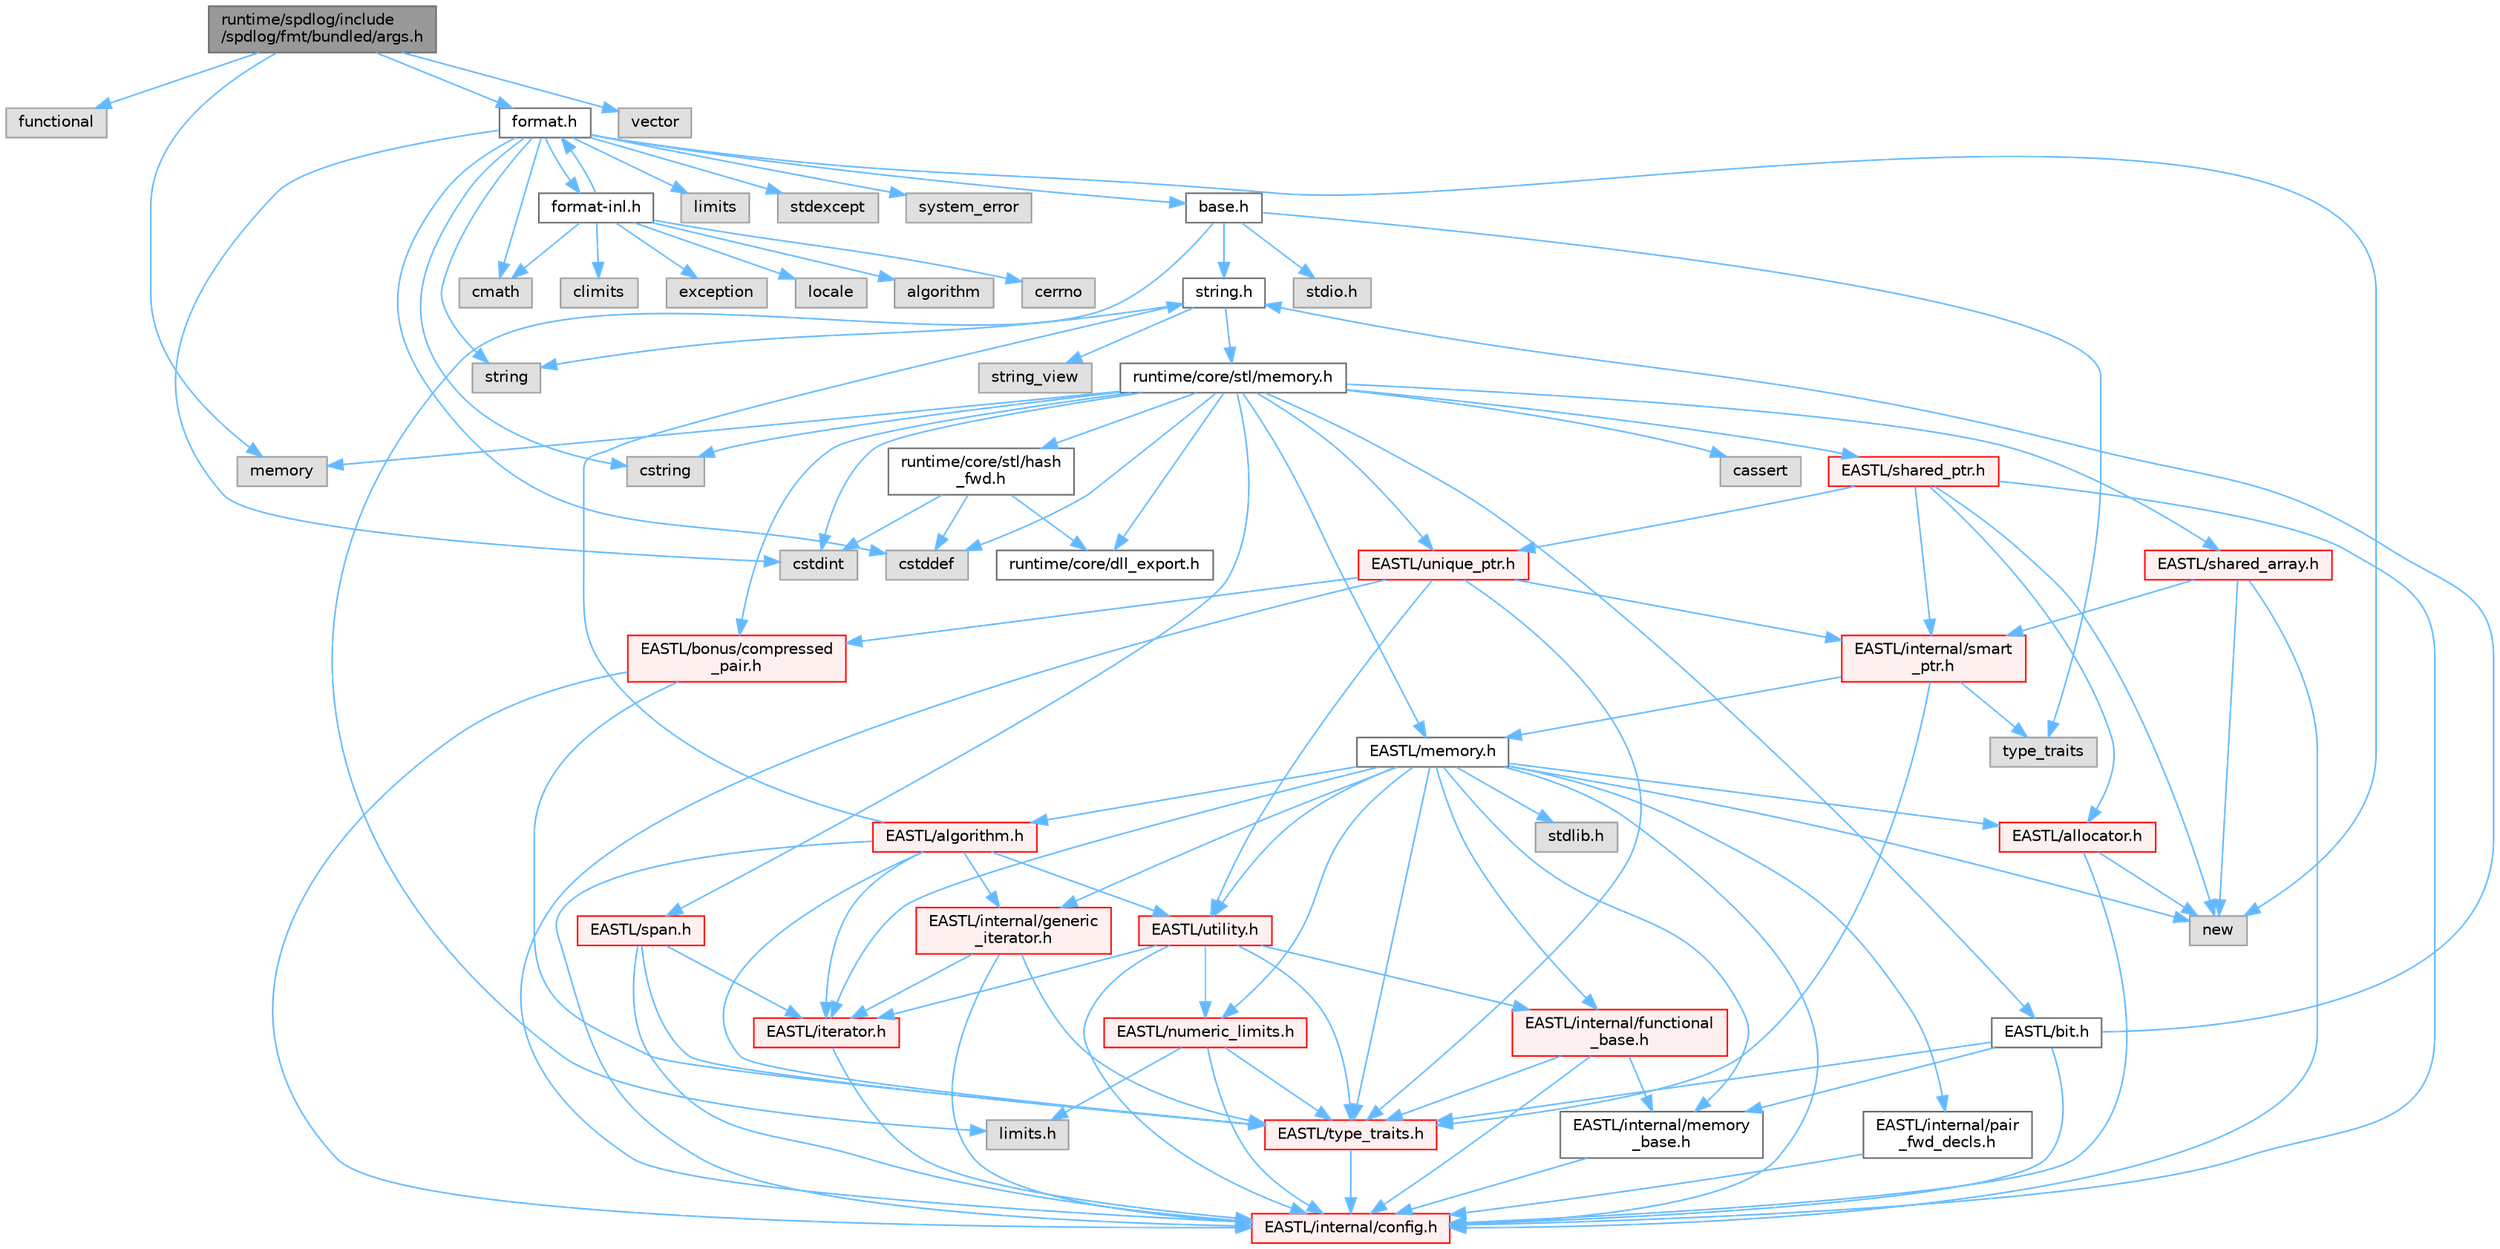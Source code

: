 digraph "runtime/spdlog/include/spdlog/fmt/bundled/args.h"
{
 // LATEX_PDF_SIZE
  bgcolor="transparent";
  edge [fontname=Helvetica,fontsize=10,labelfontname=Helvetica,labelfontsize=10];
  node [fontname=Helvetica,fontsize=10,shape=box,height=0.2,width=0.4];
  Node1 [id="Node000001",label="runtime/spdlog/include\l/spdlog/fmt/bundled/args.h",height=0.2,width=0.4,color="gray40", fillcolor="grey60", style="filled", fontcolor="black",tooltip=" "];
  Node1 -> Node2 [id="edge111_Node000001_Node000002",color="steelblue1",style="solid",tooltip=" "];
  Node2 [id="Node000002",label="functional",height=0.2,width=0.4,color="grey60", fillcolor="#E0E0E0", style="filled",tooltip=" "];
  Node1 -> Node3 [id="edge112_Node000001_Node000003",color="steelblue1",style="solid",tooltip=" "];
  Node3 [id="Node000003",label="memory",height=0.2,width=0.4,color="grey60", fillcolor="#E0E0E0", style="filled",tooltip=" "];
  Node1 -> Node4 [id="edge113_Node000001_Node000004",color="steelblue1",style="solid",tooltip=" "];
  Node4 [id="Node000004",label="vector",height=0.2,width=0.4,color="grey60", fillcolor="#E0E0E0", style="filled",tooltip=" "];
  Node1 -> Node5 [id="edge114_Node000001_Node000005",color="steelblue1",style="solid",tooltip=" "];
  Node5 [id="Node000005",label="format.h",height=0.2,width=0.4,color="grey40", fillcolor="white", style="filled",URL="$spdlog_2include_2spdlog_2fmt_2bundled_2format_8h.html",tooltip=" "];
  Node5 -> Node6 [id="edge115_Node000005_Node000006",color="steelblue1",style="solid",tooltip=" "];
  Node6 [id="Node000006",label="base.h",height=0.2,width=0.4,color="grey40", fillcolor="white", style="filled",URL="$base_8h.html",tooltip=" "];
  Node6 -> Node7 [id="edge116_Node000006_Node000007",color="steelblue1",style="solid",tooltip=" "];
  Node7 [id="Node000007",label="limits.h",height=0.2,width=0.4,color="grey60", fillcolor="#E0E0E0", style="filled",tooltip=" "];
  Node6 -> Node8 [id="edge117_Node000006_Node000008",color="steelblue1",style="solid",tooltip=" "];
  Node8 [id="Node000008",label="stdio.h",height=0.2,width=0.4,color="grey60", fillcolor="#E0E0E0", style="filled",tooltip=" "];
  Node6 -> Node9 [id="edge118_Node000006_Node000009",color="steelblue1",style="solid",tooltip=" "];
  Node9 [id="Node000009",label="string.h",height=0.2,width=0.4,color="grey40", fillcolor="white", style="filled",URL="$string_8h.html",tooltip=" "];
  Node9 -> Node10 [id="edge119_Node000009_Node000010",color="steelblue1",style="solid",tooltip=" "];
  Node10 [id="Node000010",label="string",height=0.2,width=0.4,color="grey60", fillcolor="#E0E0E0", style="filled",tooltip=" "];
  Node9 -> Node11 [id="edge120_Node000009_Node000011",color="steelblue1",style="solid",tooltip=" "];
  Node11 [id="Node000011",label="string_view",height=0.2,width=0.4,color="grey60", fillcolor="#E0E0E0", style="filled",tooltip=" "];
  Node9 -> Node12 [id="edge121_Node000009_Node000012",color="steelblue1",style="solid",tooltip=" "];
  Node12 [id="Node000012",label="runtime/core/stl/memory.h",height=0.2,width=0.4,color="grey40", fillcolor="white", style="filled",URL="$core_2stl_2memory_8h.html",tooltip=" "];
  Node12 -> Node13 [id="edge122_Node000012_Node000013",color="steelblue1",style="solid",tooltip=" "];
  Node13 [id="Node000013",label="cstddef",height=0.2,width=0.4,color="grey60", fillcolor="#E0E0E0", style="filled",tooltip=" "];
  Node12 -> Node14 [id="edge123_Node000012_Node000014",color="steelblue1",style="solid",tooltip=" "];
  Node14 [id="Node000014",label="cstdint",height=0.2,width=0.4,color="grey60", fillcolor="#E0E0E0", style="filled",tooltip=" "];
  Node12 -> Node15 [id="edge124_Node000012_Node000015",color="steelblue1",style="solid",tooltip=" "];
  Node15 [id="Node000015",label="cassert",height=0.2,width=0.4,color="grey60", fillcolor="#E0E0E0", style="filled",tooltip=" "];
  Node12 -> Node3 [id="edge125_Node000012_Node000003",color="steelblue1",style="solid",tooltip=" "];
  Node12 -> Node16 [id="edge126_Node000012_Node000016",color="steelblue1",style="solid",tooltip=" "];
  Node16 [id="Node000016",label="cstring",height=0.2,width=0.4,color="grey60", fillcolor="#E0E0E0", style="filled",tooltip=" "];
  Node12 -> Node17 [id="edge127_Node000012_Node000017",color="steelblue1",style="solid",tooltip=" "];
  Node17 [id="Node000017",label="EASTL/bit.h",height=0.2,width=0.4,color="grey40", fillcolor="white", style="filled",URL="$bit_8h.html",tooltip=" "];
  Node17 -> Node18 [id="edge128_Node000017_Node000018",color="steelblue1",style="solid",tooltip=" "];
  Node18 [id="Node000018",label="EASTL/internal/config.h",height=0.2,width=0.4,color="red", fillcolor="#FFF0F0", style="filled",URL="$config_8h.html",tooltip=" "];
  Node17 -> Node27 [id="edge129_Node000017_Node000027",color="steelblue1",style="solid",tooltip=" "];
  Node27 [id="Node000027",label="EASTL/internal/memory\l_base.h",height=0.2,width=0.4,color="grey40", fillcolor="white", style="filled",URL="$memory__base_8h.html",tooltip=" "];
  Node27 -> Node18 [id="edge130_Node000027_Node000018",color="steelblue1",style="solid",tooltip=" "];
  Node17 -> Node28 [id="edge131_Node000017_Node000028",color="steelblue1",style="solid",tooltip=" "];
  Node28 [id="Node000028",label="EASTL/type_traits.h",height=0.2,width=0.4,color="red", fillcolor="#FFF0F0", style="filled",URL="$_e_a_s_t_l_2include_2_e_a_s_t_l_2type__traits_8h.html",tooltip=" "];
  Node28 -> Node18 [id="edge132_Node000028_Node000018",color="steelblue1",style="solid",tooltip=" "];
  Node17 -> Node9 [id="edge133_Node000017_Node000009",color="steelblue1",style="solid",tooltip=" "];
  Node12 -> Node37 [id="edge134_Node000012_Node000037",color="steelblue1",style="solid",tooltip=" "];
  Node37 [id="Node000037",label="EASTL/memory.h",height=0.2,width=0.4,color="grey40", fillcolor="white", style="filled",URL="$_e_a_s_t_l_2include_2_e_a_s_t_l_2memory_8h.html",tooltip=" "];
  Node37 -> Node18 [id="edge135_Node000037_Node000018",color="steelblue1",style="solid",tooltip=" "];
  Node37 -> Node27 [id="edge136_Node000037_Node000027",color="steelblue1",style="solid",tooltip=" "];
  Node37 -> Node38 [id="edge137_Node000037_Node000038",color="steelblue1",style="solid",tooltip=" "];
  Node38 [id="Node000038",label="EASTL/internal/generic\l_iterator.h",height=0.2,width=0.4,color="red", fillcolor="#FFF0F0", style="filled",URL="$generic__iterator_8h.html",tooltip=" "];
  Node38 -> Node18 [id="edge138_Node000038_Node000018",color="steelblue1",style="solid",tooltip=" "];
  Node38 -> Node39 [id="edge139_Node000038_Node000039",color="steelblue1",style="solid",tooltip=" "];
  Node39 [id="Node000039",label="EASTL/iterator.h",height=0.2,width=0.4,color="red", fillcolor="#FFF0F0", style="filled",URL="$_e_a_s_t_l_2include_2_e_a_s_t_l_2iterator_8h.html",tooltip=" "];
  Node39 -> Node18 [id="edge140_Node000039_Node000018",color="steelblue1",style="solid",tooltip=" "];
  Node38 -> Node28 [id="edge141_Node000038_Node000028",color="steelblue1",style="solid",tooltip=" "];
  Node37 -> Node42 [id="edge142_Node000037_Node000042",color="steelblue1",style="solid",tooltip=" "];
  Node42 [id="Node000042",label="EASTL/internal/pair\l_fwd_decls.h",height=0.2,width=0.4,color="grey40", fillcolor="white", style="filled",URL="$pair__fwd__decls_8h.html",tooltip=" "];
  Node42 -> Node18 [id="edge143_Node000042_Node000018",color="steelblue1",style="solid",tooltip=" "];
  Node37 -> Node43 [id="edge144_Node000037_Node000043",color="steelblue1",style="solid",tooltip=" "];
  Node43 [id="Node000043",label="EASTL/internal/functional\l_base.h",height=0.2,width=0.4,color="red", fillcolor="#FFF0F0", style="filled",URL="$functional__base_8h.html",tooltip=" "];
  Node43 -> Node18 [id="edge145_Node000043_Node000018",color="steelblue1",style="solid",tooltip=" "];
  Node43 -> Node27 [id="edge146_Node000043_Node000027",color="steelblue1",style="solid",tooltip=" "];
  Node43 -> Node28 [id="edge147_Node000043_Node000028",color="steelblue1",style="solid",tooltip=" "];
  Node37 -> Node44 [id="edge148_Node000037_Node000044",color="steelblue1",style="solid",tooltip=" "];
  Node44 [id="Node000044",label="EASTL/algorithm.h",height=0.2,width=0.4,color="red", fillcolor="#FFF0F0", style="filled",URL="$_e_a_s_t_l_2include_2_e_a_s_t_l_2algorithm_8h.html",tooltip=" "];
  Node44 -> Node18 [id="edge149_Node000044_Node000018",color="steelblue1",style="solid",tooltip=" "];
  Node44 -> Node28 [id="edge150_Node000044_Node000028",color="steelblue1",style="solid",tooltip=" "];
  Node44 -> Node39 [id="edge151_Node000044_Node000039",color="steelblue1",style="solid",tooltip=" "];
  Node44 -> Node54 [id="edge152_Node000044_Node000054",color="steelblue1",style="solid",tooltip=" "];
  Node54 [id="Node000054",label="EASTL/utility.h",height=0.2,width=0.4,color="red", fillcolor="#FFF0F0", style="filled",URL="$_e_a_s_t_l_2include_2_e_a_s_t_l_2utility_8h.html",tooltip=" "];
  Node54 -> Node18 [id="edge153_Node000054_Node000018",color="steelblue1",style="solid",tooltip=" "];
  Node54 -> Node28 [id="edge154_Node000054_Node000028",color="steelblue1",style="solid",tooltip=" "];
  Node54 -> Node39 [id="edge155_Node000054_Node000039",color="steelblue1",style="solid",tooltip=" "];
  Node54 -> Node55 [id="edge156_Node000054_Node000055",color="steelblue1",style="solid",tooltip=" "];
  Node55 [id="Node000055",label="EASTL/numeric_limits.h",height=0.2,width=0.4,color="red", fillcolor="#FFF0F0", style="filled",URL="$numeric__limits_8h.html",tooltip=" "];
  Node55 -> Node18 [id="edge157_Node000055_Node000018",color="steelblue1",style="solid",tooltip=" "];
  Node55 -> Node28 [id="edge158_Node000055_Node000028",color="steelblue1",style="solid",tooltip=" "];
  Node55 -> Node7 [id="edge159_Node000055_Node000007",color="steelblue1",style="solid",tooltip=" "];
  Node54 -> Node43 [id="edge160_Node000054_Node000043",color="steelblue1",style="solid",tooltip=" "];
  Node44 -> Node38 [id="edge161_Node000044_Node000038",color="steelblue1",style="solid",tooltip=" "];
  Node44 -> Node9 [id="edge162_Node000044_Node000009",color="steelblue1",style="solid",tooltip=" "];
  Node37 -> Node28 [id="edge163_Node000037_Node000028",color="steelblue1",style="solid",tooltip=" "];
  Node37 -> Node51 [id="edge164_Node000037_Node000051",color="steelblue1",style="solid",tooltip=" "];
  Node51 [id="Node000051",label="EASTL/allocator.h",height=0.2,width=0.4,color="red", fillcolor="#FFF0F0", style="filled",URL="$allocator_8h.html",tooltip=" "];
  Node51 -> Node18 [id="edge165_Node000051_Node000018",color="steelblue1",style="solid",tooltip=" "];
  Node51 -> Node52 [id="edge166_Node000051_Node000052",color="steelblue1",style="solid",tooltip=" "];
  Node52 [id="Node000052",label="new",height=0.2,width=0.4,color="grey60", fillcolor="#E0E0E0", style="filled",tooltip=" "];
  Node37 -> Node39 [id="edge167_Node000037_Node000039",color="steelblue1",style="solid",tooltip=" "];
  Node37 -> Node54 [id="edge168_Node000037_Node000054",color="steelblue1",style="solid",tooltip=" "];
  Node37 -> Node55 [id="edge169_Node000037_Node000055",color="steelblue1",style="solid",tooltip=" "];
  Node37 -> Node64 [id="edge170_Node000037_Node000064",color="steelblue1",style="solid",tooltip=" "];
  Node64 [id="Node000064",label="stdlib.h",height=0.2,width=0.4,color="grey60", fillcolor="#E0E0E0", style="filled",tooltip=" "];
  Node37 -> Node52 [id="edge171_Node000037_Node000052",color="steelblue1",style="solid",tooltip=" "];
  Node12 -> Node65 [id="edge172_Node000012_Node000065",color="steelblue1",style="solid",tooltip=" "];
  Node65 [id="Node000065",label="EASTL/shared_array.h",height=0.2,width=0.4,color="red", fillcolor="#FFF0F0", style="filled",URL="$shared__array_8h.html",tooltip=" "];
  Node65 -> Node18 [id="edge173_Node000065_Node000018",color="steelblue1",style="solid",tooltip=" "];
  Node65 -> Node66 [id="edge174_Node000065_Node000066",color="steelblue1",style="solid",tooltip=" "];
  Node66 [id="Node000066",label="EASTL/internal/smart\l_ptr.h",height=0.2,width=0.4,color="red", fillcolor="#FFF0F0", style="filled",URL="$smart__ptr_8h.html",tooltip=" "];
  Node66 -> Node67 [id="edge175_Node000066_Node000067",color="steelblue1",style="solid",tooltip=" "];
  Node67 [id="Node000067",label="type_traits",height=0.2,width=0.4,color="grey60", fillcolor="#E0E0E0", style="filled",tooltip=" "];
  Node66 -> Node37 [id="edge176_Node000066_Node000037",color="steelblue1",style="solid",tooltip=" "];
  Node66 -> Node28 [id="edge177_Node000066_Node000028",color="steelblue1",style="solid",tooltip=" "];
  Node65 -> Node52 [id="edge178_Node000065_Node000052",color="steelblue1",style="solid",tooltip=" "];
  Node12 -> Node68 [id="edge179_Node000012_Node000068",color="steelblue1",style="solid",tooltip=" "];
  Node68 [id="Node000068",label="EASTL/unique_ptr.h",height=0.2,width=0.4,color="red", fillcolor="#FFF0F0", style="filled",URL="$unique__ptr_8h.html",tooltip=" "];
  Node68 -> Node69 [id="edge180_Node000068_Node000069",color="steelblue1",style="solid",tooltip=" "];
  Node69 [id="Node000069",label="EASTL/bonus/compressed\l_pair.h",height=0.2,width=0.4,color="red", fillcolor="#FFF0F0", style="filled",URL="$compressed__pair_8h.html",tooltip=" "];
  Node69 -> Node18 [id="edge181_Node000069_Node000018",color="steelblue1",style="solid",tooltip=" "];
  Node69 -> Node28 [id="edge182_Node000069_Node000028",color="steelblue1",style="solid",tooltip=" "];
  Node68 -> Node18 [id="edge183_Node000068_Node000018",color="steelblue1",style="solid",tooltip=" "];
  Node68 -> Node66 [id="edge184_Node000068_Node000066",color="steelblue1",style="solid",tooltip=" "];
  Node68 -> Node28 [id="edge185_Node000068_Node000028",color="steelblue1",style="solid",tooltip=" "];
  Node68 -> Node54 [id="edge186_Node000068_Node000054",color="steelblue1",style="solid",tooltip=" "];
  Node12 -> Node71 [id="edge187_Node000012_Node000071",color="steelblue1",style="solid",tooltip=" "];
  Node71 [id="Node000071",label="EASTL/shared_ptr.h",height=0.2,width=0.4,color="red", fillcolor="#FFF0F0", style="filled",URL="$shared__ptr_8h.html",tooltip=" "];
  Node71 -> Node18 [id="edge188_Node000071_Node000018",color="steelblue1",style="solid",tooltip=" "];
  Node71 -> Node66 [id="edge189_Node000071_Node000066",color="steelblue1",style="solid",tooltip=" "];
  Node71 -> Node68 [id="edge190_Node000071_Node000068",color="steelblue1",style="solid",tooltip=" "];
  Node71 -> Node51 [id="edge191_Node000071_Node000051",color="steelblue1",style="solid",tooltip=" "];
  Node71 -> Node52 [id="edge192_Node000071_Node000052",color="steelblue1",style="solid",tooltip=" "];
  Node12 -> Node151 [id="edge193_Node000012_Node000151",color="steelblue1",style="solid",tooltip=" "];
  Node151 [id="Node000151",label="EASTL/span.h",height=0.2,width=0.4,color="red", fillcolor="#FFF0F0", style="filled",URL="$span_8h.html",tooltip=" "];
  Node151 -> Node18 [id="edge194_Node000151_Node000018",color="steelblue1",style="solid",tooltip=" "];
  Node151 -> Node28 [id="edge195_Node000151_Node000028",color="steelblue1",style="solid",tooltip=" "];
  Node151 -> Node39 [id="edge196_Node000151_Node000039",color="steelblue1",style="solid",tooltip=" "];
  Node12 -> Node69 [id="edge197_Node000012_Node000069",color="steelblue1",style="solid",tooltip=" "];
  Node12 -> Node154 [id="edge198_Node000012_Node000154",color="steelblue1",style="solid",tooltip=" "];
  Node154 [id="Node000154",label="runtime/core/dll_export.h",height=0.2,width=0.4,color="grey40", fillcolor="white", style="filled",URL="$dll__export_8h.html",tooltip=" "];
  Node12 -> Node155 [id="edge199_Node000012_Node000155",color="steelblue1",style="solid",tooltip=" "];
  Node155 [id="Node000155",label="runtime/core/stl/hash\l_fwd.h",height=0.2,width=0.4,color="grey40", fillcolor="white", style="filled",URL="$hash__fwd_8h.html",tooltip=" "];
  Node155 -> Node13 [id="edge200_Node000155_Node000013",color="steelblue1",style="solid",tooltip=" "];
  Node155 -> Node14 [id="edge201_Node000155_Node000014",color="steelblue1",style="solid",tooltip=" "];
  Node155 -> Node154 [id="edge202_Node000155_Node000154",color="steelblue1",style="solid",tooltip=" "];
  Node6 -> Node67 [id="edge203_Node000006_Node000067",color="steelblue1",style="solid",tooltip=" "];
  Node5 -> Node156 [id="edge204_Node000005_Node000156",color="steelblue1",style="solid",tooltip=" "];
  Node156 [id="Node000156",label="cmath",height=0.2,width=0.4,color="grey60", fillcolor="#E0E0E0", style="filled",tooltip=" "];
  Node5 -> Node13 [id="edge205_Node000005_Node000013",color="steelblue1",style="solid",tooltip=" "];
  Node5 -> Node14 [id="edge206_Node000005_Node000014",color="steelblue1",style="solid",tooltip=" "];
  Node5 -> Node16 [id="edge207_Node000005_Node000016",color="steelblue1",style="solid",tooltip=" "];
  Node5 -> Node157 [id="edge208_Node000005_Node000157",color="steelblue1",style="solid",tooltip=" "];
  Node157 [id="Node000157",label="limits",height=0.2,width=0.4,color="grey60", fillcolor="#E0E0E0", style="filled",tooltip=" "];
  Node5 -> Node52 [id="edge209_Node000005_Node000052",color="steelblue1",style="solid",tooltip=" "];
  Node5 -> Node158 [id="edge210_Node000005_Node000158",color="steelblue1",style="solid",tooltip=" "];
  Node158 [id="Node000158",label="stdexcept",height=0.2,width=0.4,color="grey60", fillcolor="#E0E0E0", style="filled",tooltip=" "];
  Node5 -> Node10 [id="edge211_Node000005_Node000010",color="steelblue1",style="solid",tooltip=" "];
  Node5 -> Node159 [id="edge212_Node000005_Node000159",color="steelblue1",style="solid",tooltip=" "];
  Node159 [id="Node000159",label="system_error",height=0.2,width=0.4,color="grey60", fillcolor="#E0E0E0", style="filled",tooltip=" "];
  Node5 -> Node160 [id="edge213_Node000005_Node000160",color="steelblue1",style="solid",tooltip=" "];
  Node160 [id="Node000160",label="format-inl.h",height=0.2,width=0.4,color="grey40", fillcolor="white", style="filled",URL="$format-inl_8h.html",tooltip=" "];
  Node160 -> Node161 [id="edge214_Node000160_Node000161",color="steelblue1",style="solid",tooltip=" "];
  Node161 [id="Node000161",label="algorithm",height=0.2,width=0.4,color="grey60", fillcolor="#E0E0E0", style="filled",tooltip=" "];
  Node160 -> Node162 [id="edge215_Node000160_Node000162",color="steelblue1",style="solid",tooltip=" "];
  Node162 [id="Node000162",label="cerrno",height=0.2,width=0.4,color="grey60", fillcolor="#E0E0E0", style="filled",tooltip=" "];
  Node160 -> Node163 [id="edge216_Node000160_Node000163",color="steelblue1",style="solid",tooltip=" "];
  Node163 [id="Node000163",label="climits",height=0.2,width=0.4,color="grey60", fillcolor="#E0E0E0", style="filled",tooltip=" "];
  Node160 -> Node156 [id="edge217_Node000160_Node000156",color="steelblue1",style="solid",tooltip=" "];
  Node160 -> Node164 [id="edge218_Node000160_Node000164",color="steelblue1",style="solid",tooltip=" "];
  Node164 [id="Node000164",label="exception",height=0.2,width=0.4,color="grey60", fillcolor="#E0E0E0", style="filled",tooltip=" "];
  Node160 -> Node5 [id="edge219_Node000160_Node000005",color="steelblue1",style="solid",tooltip=" "];
  Node160 -> Node165 [id="edge220_Node000160_Node000165",color="steelblue1",style="solid",tooltip=" "];
  Node165 [id="Node000165",label="locale",height=0.2,width=0.4,color="grey60", fillcolor="#E0E0E0", style="filled",tooltip=" "];
}
